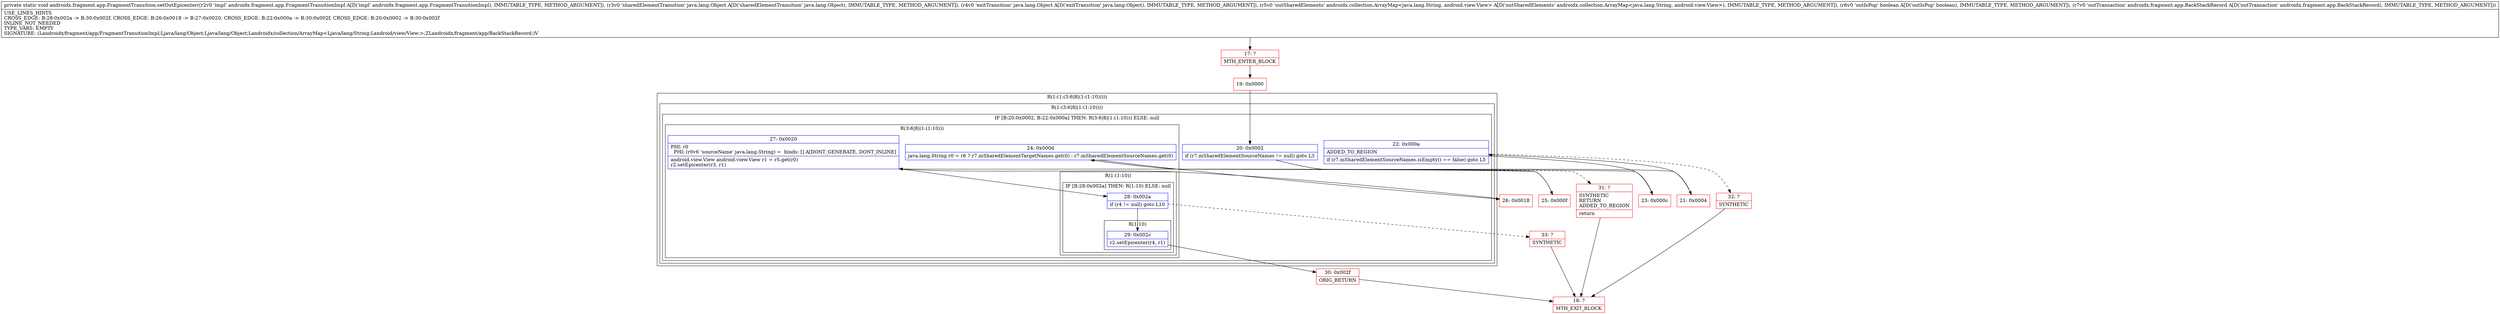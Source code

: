 digraph "CFG forandroidx.fragment.app.FragmentTransition.setOutEpicenter(Landroidx\/fragment\/app\/FragmentTransitionImpl;Ljava\/lang\/Object;Ljava\/lang\/Object;Landroidx\/collection\/ArrayMap;ZLandroidx\/fragment\/app\/BackStackRecord;)V" {
subgraph cluster_Region_743244070 {
label = "R(1:(1:(3:6|8|(1:(1:10)))))";
node [shape=record,color=blue];
subgraph cluster_Region_1213765798 {
label = "R(1:(3:6|8|(1:(1:10))))";
node [shape=record,color=blue];
subgraph cluster_IfRegion_55145832 {
label = "IF [B:20:0x0002, B:22:0x000a] THEN: R(3:6|8|(1:(1:10))) ELSE: null";
node [shape=record,color=blue];
Node_20 [shape=record,label="{20\:\ 0x0002|if (r7.mSharedElementSourceNames != null) goto L3\l}"];
Node_22 [shape=record,label="{22\:\ 0x000a|ADDED_TO_REGION\l|if (r7.mSharedElementSourceNames.isEmpty() == false) goto L5\l}"];
subgraph cluster_Region_1698513254 {
label = "R(3:6|8|(1:(1:10)))";
node [shape=record,color=blue];
Node_24 [shape=record,label="{24\:\ 0x000d|java.lang.String r0 = r6 ? r7.mSharedElementTargetNames.get(0) : r7.mSharedElementSourceNames.get(0)\l}"];
Node_27 [shape=record,label="{27\:\ 0x0020|PHI: r0 \l  PHI: (r0v6 'sourceName' java.lang.String) =  binds: [] A[DONT_GENERATE, DONT_INLINE]\l|android.view.View android.view.View r1 = r5.get(r0)\lr2.setEpicenter(r3, r1)\l}"];
subgraph cluster_Region_831498010 {
label = "R(1:(1:10))";
node [shape=record,color=blue];
subgraph cluster_IfRegion_1972360252 {
label = "IF [B:28:0x002a] THEN: R(1:10) ELSE: null";
node [shape=record,color=blue];
Node_28 [shape=record,label="{28\:\ 0x002a|if (r4 != null) goto L10\l}"];
subgraph cluster_Region_810401403 {
label = "R(1:10)";
node [shape=record,color=blue];
Node_29 [shape=record,label="{29\:\ 0x002c|r2.setEpicenter(r4, r1)\l}"];
}
}
}
}
}
}
}
Node_17 [shape=record,color=red,label="{17\:\ ?|MTH_ENTER_BLOCK\l}"];
Node_19 [shape=record,color=red,label="{19\:\ 0x0000}"];
Node_21 [shape=record,color=red,label="{21\:\ 0x0004}"];
Node_23 [shape=record,color=red,label="{23\:\ 0x000c}"];
Node_25 [shape=record,color=red,label="{25\:\ 0x000f}"];
Node_30 [shape=record,color=red,label="{30\:\ 0x002f|ORIG_RETURN\l}"];
Node_18 [shape=record,color=red,label="{18\:\ ?|MTH_EXIT_BLOCK\l}"];
Node_33 [shape=record,color=red,label="{33\:\ ?|SYNTHETIC\l}"];
Node_26 [shape=record,color=red,label="{26\:\ 0x0018}"];
Node_32 [shape=record,color=red,label="{32\:\ ?|SYNTHETIC\l}"];
Node_31 [shape=record,color=red,label="{31\:\ ?|SYNTHETIC\lRETURN\lADDED_TO_REGION\l|return\l}"];
MethodNode[shape=record,label="{private static void androidx.fragment.app.FragmentTransition.setOutEpicenter((r2v0 'impl' androidx.fragment.app.FragmentTransitionImpl A[D('impl' androidx.fragment.app.FragmentTransitionImpl), IMMUTABLE_TYPE, METHOD_ARGUMENT]), (r3v0 'sharedElementTransition' java.lang.Object A[D('sharedElementTransition' java.lang.Object), IMMUTABLE_TYPE, METHOD_ARGUMENT]), (r4v0 'exitTransition' java.lang.Object A[D('exitTransition' java.lang.Object), IMMUTABLE_TYPE, METHOD_ARGUMENT]), (r5v0 'outSharedElements' androidx.collection.ArrayMap\<java.lang.String, android.view.View\> A[D('outSharedElements' androidx.collection.ArrayMap\<java.lang.String, android.view.View\>), IMMUTABLE_TYPE, METHOD_ARGUMENT]), (r6v0 'outIsPop' boolean A[D('outIsPop' boolean), IMMUTABLE_TYPE, METHOD_ARGUMENT]), (r7v0 'outTransaction' androidx.fragment.app.BackStackRecord A[D('outTransaction' androidx.fragment.app.BackStackRecord), IMMUTABLE_TYPE, METHOD_ARGUMENT]))  | USE_LINES_HINTS\lCROSS_EDGE: B:28:0x002a \-\> B:30:0x002f, CROSS_EDGE: B:26:0x0018 \-\> B:27:0x0020, CROSS_EDGE: B:22:0x000a \-\> B:30:0x002f, CROSS_EDGE: B:20:0x0002 \-\> B:30:0x002f\lINLINE_NOT_NEEDED\lTYPE_VARS: EMPTY\lSIGNATURE: (Landroidx\/fragment\/app\/FragmentTransitionImpl;Ljava\/lang\/Object;Ljava\/lang\/Object;Landroidx\/collection\/ArrayMap\<Ljava\/lang\/String;Landroid\/view\/View;\>;ZLandroidx\/fragment\/app\/BackStackRecord;)V\l}"];
MethodNode -> Node_17;Node_20 -> Node_21;
Node_20 -> Node_31[style=dashed];
Node_22 -> Node_23;
Node_22 -> Node_32[style=dashed];
Node_24 -> Node_25;
Node_24 -> Node_26;
Node_27 -> Node_28;
Node_28 -> Node_29;
Node_28 -> Node_33[style=dashed];
Node_29 -> Node_30;
Node_17 -> Node_19;
Node_19 -> Node_20;
Node_21 -> Node_22;
Node_23 -> Node_24;
Node_25 -> Node_27;
Node_30 -> Node_18;
Node_33 -> Node_18;
Node_26 -> Node_27;
Node_32 -> Node_18;
Node_31 -> Node_18;
}

